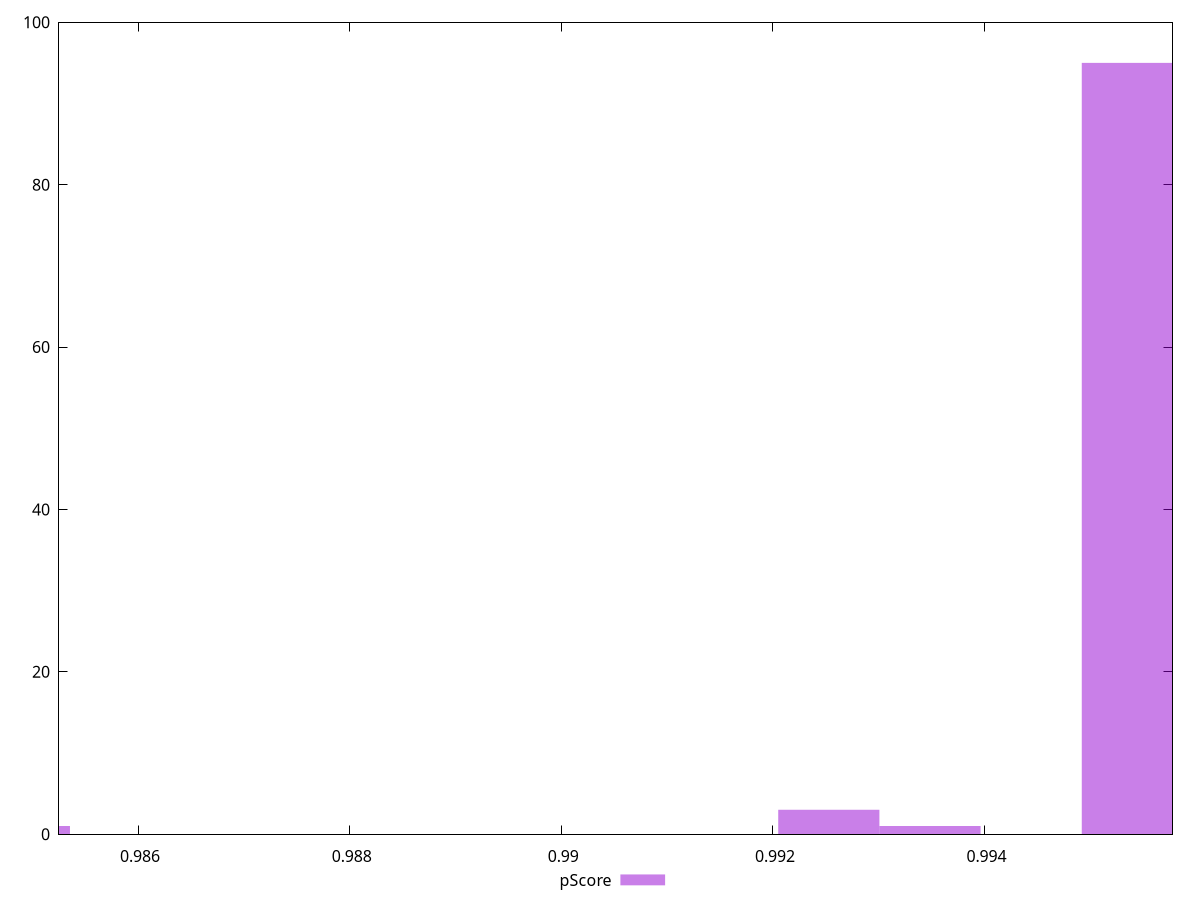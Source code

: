 reset

$pScore <<EOF
0.9848788395979878 1
0.992528383983215 3
0.9953969631276751 95
0.9934845770313683 1
EOF

set key outside below
set boxwidth 0.0009561930481533863
set xrange [0.9852532941728314:0.9957762479321939]
set yrange [0:100]
set trange [0:100]
set style fill transparent solid 0.5 noborder
set terminal svg size 640, 490 enhanced background rgb 'white'
set output "report_00026_2021-02-22T21:38:55.199Z/first-cpu-idle/samples/pages+cached+noadtech/pScore/histogram.svg"

plot $pScore title "pScore" with boxes

reset
